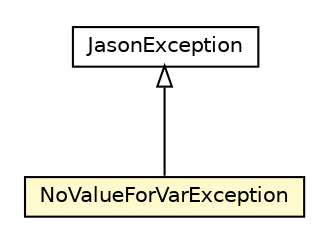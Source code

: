 #!/usr/local/bin/dot
#
# Class diagram 
# Generated by UMLGraph version R5_6_6-1-g9240c4 (http://www.umlgraph.org/)
#

digraph G {
	edge [fontname="Helvetica",fontsize=10,labelfontname="Helvetica",labelfontsize=10];
	node [fontname="Helvetica",fontsize=10,shape=plaintext];
	nodesep=0.25;
	ranksep=0.5;
	// jason.NoValueForVarException
	c33599 [label=<<table title="jason.NoValueForVarException" border="0" cellborder="1" cellspacing="0" cellpadding="2" port="p" bgcolor="lemonChiffon" href="./NoValueForVarException.html">
		<tr><td><table border="0" cellspacing="0" cellpadding="1">
<tr><td align="center" balign="center"> NoValueForVarException </td></tr>
		</table></td></tr>
		</table>>, URL="./NoValueForVarException.html", fontname="Helvetica", fontcolor="black", fontsize=10.0];
	// jason.JasonException
	c33600 [label=<<table title="jason.JasonException" border="0" cellborder="1" cellspacing="0" cellpadding="2" port="p" href="./JasonException.html">
		<tr><td><table border="0" cellspacing="0" cellpadding="1">
<tr><td align="center" balign="center"> JasonException </td></tr>
		</table></td></tr>
		</table>>, URL="./JasonException.html", fontname="Helvetica", fontcolor="black", fontsize=10.0];
	//jason.NoValueForVarException extends jason.JasonException
	c33600:p -> c33599:p [dir=back,arrowtail=empty];
}

